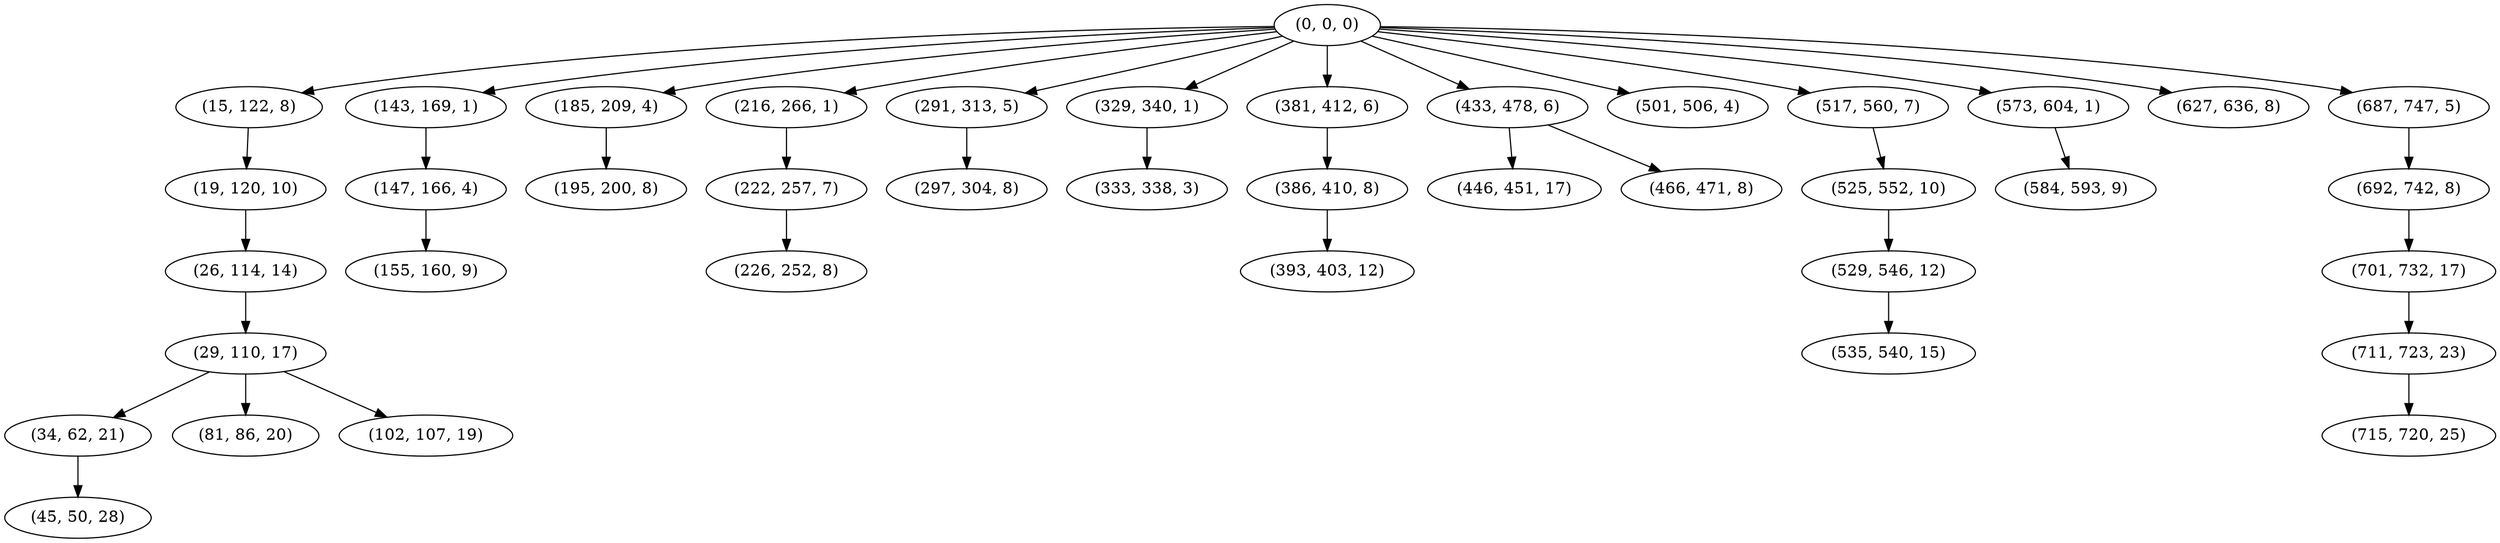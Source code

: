 digraph tree {
    "(0, 0, 0)";
    "(15, 122, 8)";
    "(19, 120, 10)";
    "(26, 114, 14)";
    "(29, 110, 17)";
    "(34, 62, 21)";
    "(45, 50, 28)";
    "(81, 86, 20)";
    "(102, 107, 19)";
    "(143, 169, 1)";
    "(147, 166, 4)";
    "(155, 160, 9)";
    "(185, 209, 4)";
    "(195, 200, 8)";
    "(216, 266, 1)";
    "(222, 257, 7)";
    "(226, 252, 8)";
    "(291, 313, 5)";
    "(297, 304, 8)";
    "(329, 340, 1)";
    "(333, 338, 3)";
    "(381, 412, 6)";
    "(386, 410, 8)";
    "(393, 403, 12)";
    "(433, 478, 6)";
    "(446, 451, 17)";
    "(466, 471, 8)";
    "(501, 506, 4)";
    "(517, 560, 7)";
    "(525, 552, 10)";
    "(529, 546, 12)";
    "(535, 540, 15)";
    "(573, 604, 1)";
    "(584, 593, 9)";
    "(627, 636, 8)";
    "(687, 747, 5)";
    "(692, 742, 8)";
    "(701, 732, 17)";
    "(711, 723, 23)";
    "(715, 720, 25)";
    "(0, 0, 0)" -> "(15, 122, 8)";
    "(0, 0, 0)" -> "(143, 169, 1)";
    "(0, 0, 0)" -> "(185, 209, 4)";
    "(0, 0, 0)" -> "(216, 266, 1)";
    "(0, 0, 0)" -> "(291, 313, 5)";
    "(0, 0, 0)" -> "(329, 340, 1)";
    "(0, 0, 0)" -> "(381, 412, 6)";
    "(0, 0, 0)" -> "(433, 478, 6)";
    "(0, 0, 0)" -> "(501, 506, 4)";
    "(0, 0, 0)" -> "(517, 560, 7)";
    "(0, 0, 0)" -> "(573, 604, 1)";
    "(0, 0, 0)" -> "(627, 636, 8)";
    "(0, 0, 0)" -> "(687, 747, 5)";
    "(15, 122, 8)" -> "(19, 120, 10)";
    "(19, 120, 10)" -> "(26, 114, 14)";
    "(26, 114, 14)" -> "(29, 110, 17)";
    "(29, 110, 17)" -> "(34, 62, 21)";
    "(29, 110, 17)" -> "(81, 86, 20)";
    "(29, 110, 17)" -> "(102, 107, 19)";
    "(34, 62, 21)" -> "(45, 50, 28)";
    "(143, 169, 1)" -> "(147, 166, 4)";
    "(147, 166, 4)" -> "(155, 160, 9)";
    "(185, 209, 4)" -> "(195, 200, 8)";
    "(216, 266, 1)" -> "(222, 257, 7)";
    "(222, 257, 7)" -> "(226, 252, 8)";
    "(291, 313, 5)" -> "(297, 304, 8)";
    "(329, 340, 1)" -> "(333, 338, 3)";
    "(381, 412, 6)" -> "(386, 410, 8)";
    "(386, 410, 8)" -> "(393, 403, 12)";
    "(433, 478, 6)" -> "(446, 451, 17)";
    "(433, 478, 6)" -> "(466, 471, 8)";
    "(517, 560, 7)" -> "(525, 552, 10)";
    "(525, 552, 10)" -> "(529, 546, 12)";
    "(529, 546, 12)" -> "(535, 540, 15)";
    "(573, 604, 1)" -> "(584, 593, 9)";
    "(687, 747, 5)" -> "(692, 742, 8)";
    "(692, 742, 8)" -> "(701, 732, 17)";
    "(701, 732, 17)" -> "(711, 723, 23)";
    "(711, 723, 23)" -> "(715, 720, 25)";
}
